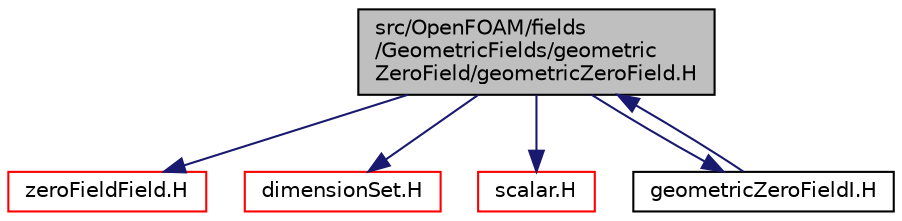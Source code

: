 digraph "src/OpenFOAM/fields/GeometricFields/geometricZeroField/geometricZeroField.H"
{
  bgcolor="transparent";
  edge [fontname="Helvetica",fontsize="10",labelfontname="Helvetica",labelfontsize="10"];
  node [fontname="Helvetica",fontsize="10",shape=record];
  Node1 [label="src/OpenFOAM/fields\l/GeometricFields/geometric\lZeroField/geometricZeroField.H",height=0.2,width=0.4,color="black", fillcolor="grey75", style="filled", fontcolor="black"];
  Node1 -> Node2 [color="midnightblue",fontsize="10",style="solid",fontname="Helvetica"];
  Node2 [label="zeroFieldField.H",height=0.2,width=0.4,color="red",URL="$a08110.html"];
  Node1 -> Node3 [color="midnightblue",fontsize="10",style="solid",fontname="Helvetica"];
  Node3 [label="dimensionSet.H",height=0.2,width=0.4,color="red",URL="$a08062.html"];
  Node1 -> Node4 [color="midnightblue",fontsize="10",style="solid",fontname="Helvetica"];
  Node4 [label="scalar.H",height=0.2,width=0.4,color="red",URL="$a09142.html"];
  Node1 -> Node5 [color="midnightblue",fontsize="10",style="solid",fontname="Helvetica"];
  Node5 [label="geometricZeroFieldI.H",height=0.2,width=0.4,color="black",URL="$a08225.html"];
  Node5 -> Node1 [color="midnightblue",fontsize="10",style="solid",fontname="Helvetica"];
}
